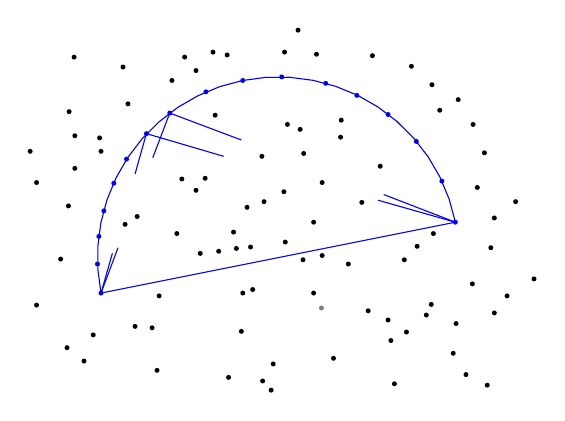 \begin{tikzpicture}[node distance=0.1cm,>=latex,scale=0.9, dot/.style={circle,inner sep=1pt,fill,label={#1}, name=#1},
extended line/.style={shorten >=-#1,shorten <=-#1},
extended line/.default=1cm]  

\draw [color=blue] (2,2)-- (7,3);
\draw [shift={(4.5,2.5)},color=blue]  plot[domain=0.2:3.34,variable=\t]({1*2.55*cos(\t r)+0*2.55*sin(\t r)},{0*2.55*cos(\t r)+1*2.55*sin(\t r)});
\draw [color=blue] (2.64,4.25)-- (2.48,3.68);
\draw [color=blue] (2.16,2.56)-- (2,2);
\draw [color=blue] (2.24,2.64)-- (2,2);
\draw [color=blue] (2.73,3.91)-- (2.97,4.54);
\draw [color=blue] (2.64,4.25)-- (3.73,3.93);
\draw [color=blue] (5.91,3.31)-- (7,3);
\draw [color=blue] (2.97,4.54)-- (3.98,4.16);
\draw [color=blue] (5.99,3.39)-- (7,3);

\fill [color=blue] (2,2) circle (1pt);
\fill [color=blue] (7,3) circle (1pt);
\fill [color=blue] (2.97,4.54) circle (1pt);
\fill [color=blue] (4,5) circle (1pt);
\fill [color=blue] (5.17,4.96) circle (1pt);
\fill [color=blue] (3.48,4.84) circle (1pt);
\fill [color=blue] (2.64,4.25) circle (1pt);
\fill [color=blue] (4.55,5.05) circle (1pt);
\fill [color=blue] (2.36,3.89) circle (1pt);
\fill [color=blue] (2.18,3.55) circle (1pt);
\fill [color=blue] (2.04,3.16) circle (1pt);
\fill [color=blue] (1.97,2.8) circle (1pt);
\fill [color=blue] (5.61,4.79) circle (1pt);
\fill [color=blue] (6.05,4.52) circle (1pt);
\fill [color=blue] (6.45,4.14) circle (1pt);
\fill [color=blue] (6.81,3.58) circle (1pt);
\fill [color=blue] (1.95,2.41) circle (1pt);
\fill [color=gray] (5.11,1.79) circle (1pt);
\fill [] (3.98,1.46) circle (1pt);
\fill [] (2.72,1.51) circle (1pt);
\fill [] (1.52,1.23) circle (1pt);
\fill [] (3.8,0.81) circle (1pt);
\fill [] (5.28,1.08) circle (1pt);
\fill [] (6.31,1.45) circle (1pt);
\fill [] (5.77,1.75) circle (1pt);
\fill [] (6.09,1.33) circle (1pt);
\fill [] (6.05,1.62) circle (1pt);
\fill [] (6.66,1.84) circle (1pt);
\fill [] (7.01,1.57) circle (1pt);
\fill [] (7.15,0.85) circle (1pt);
\fill [] (4.4,0.63) circle (1pt);
\fill [] (4.43,1) circle (1pt);
\fill [] (4.28,0.76) circle (1pt);
\fill [] (4.06,3.21) circle (1pt);
\fill [] (1,4) circle (1pt);
\fill [] (1.63,4.22) circle (1pt);
\fill [] (1.63,3.76) circle (1pt);
\fill [] (1.54,3.23) circle (1pt);
\fill [] (2,4) circle (1pt);
\fill [] (1.98,4.19) circle (1pt);
\fill [] (2.38,4.67) circle (1pt);
\fill [] (4.63,4.38) circle (1pt);
\fill [] (4.86,3.97) circle (1pt);
\fill [] (5.38,4.2) circle (1pt);
\fill [] (5.39,4.44) circle (1pt);
\fill [] (4.81,4.31) circle (1pt);
\fill [] (4.27,3.93) circle (1pt);
\fill [] (3.47,3.62) circle (1pt);
\fill [] (3.14,3.61) circle (1pt);
\fill [] (3.34,3.45) circle (1pt);
\fill [] (3.07,2.84) circle (1pt);
\fill [] (3.87,2.86) circle (1pt);
\fill [] (5,3) circle (1pt);
\fill [] (5.68,3.28) circle (1pt);
\fill [] (7.41,3.98) circle (1pt);
\fill [] (7.25,4.38) circle (1pt);
\fill [] (7.04,4.73) circle (1pt);
\fill [] (6.38,5.2) circle (1pt);
\fill [] (5.04,5.37) circle (1pt);
\fill [] (3.58,5.4) circle (1pt);
\fill [] (2.31,5.19) circle (1pt);
\fill [] (7.24,2.13) circle (1pt);
\fill [] (7.5,2.64) circle (1pt);
\fill [] (7.55,3.06) circle (1pt);
\fill [] (7.31,3.49) circle (1pt);
\fill [] (5,2) circle (1pt);
\fill [] (4.14,2.05) circle (1pt);
\fill [] (4,2) circle (1pt);
\fill [] (2.82,1.96) circle (1pt);
\fill [] (2.79,0.91) circle (1pt);
\fill [] (2.48,1.53) circle (1pt);
\fill [] (6.28,2.47) circle (1pt);
\fill [] (6.69,2.84) circle (1pt);
\fill [] (6.46,2.66) circle (1pt);
\fill [] (6.59,1.69) circle (1pt);
\fill [] (6.97,1.15) circle (1pt);
\fill [] (7.55,1.72) circle (1pt);
\fill [] (7.73,1.96) circle (1pt);
\fill [] (8.11,2.2) circle (1pt);
\fill [] (7.85,3.29) circle (1pt);
\fill [] (6.67,4.94) circle (1pt);
\fill [] (6.78,4.58) circle (1pt);
\fill [] (5.83,5.35) circle (1pt);
\fill [] (4.59,5.4) circle (1pt);
\fill [] (3.78,5.36) circle (1pt);
\fill [] (3.34,5.14) circle (1pt);
\fill [] (1.43,2.48) circle (1pt);
\fill [] (1.09,3.56) circle (1pt);
\fill [] (1.09,1.83) circle (1pt);
\fill [] (6.14,0.72) circle (1pt);
\fill [] (7.45,0.7) circle (1pt);
\fill [] (5.49,2.41) circle (1pt);
\fill [] (5.12,2.53) circle (1pt);
\fill [] (4.85,2.47) circle (1pt);
\fill [] (4.6,2.72) circle (1pt);
\fill [] (4.11,2.65) circle (1pt);
\fill [] (3.91,2.63) circle (1pt);
\fill [] (3.66,2.59) circle (1pt);
\fill [] (3.4,2.56) circle (1pt);
\fill [] (4.3,3.29) circle (1pt);
\fill [] (4.58,3.43) circle (1pt);
\fill [] (5.12,3.56) circle (1pt);
\fill [] (5.94,3.79) circle (1pt);
\fill [] (1.76,1.04) circle (1pt);
\fill [] (1.89,1.41) circle (1pt);
\fill [] (2.51,3.08) circle (1pt);
\fill [] (2.34,2.97) circle (1pt);
\fill [] (3.61,4.51) circle (1pt);
\fill [] (3,5) circle (1pt);
\fill [] (4.78,5.71) circle (1pt);
\fill [] (1.62,5.33) circle (1pt);
\fill [] (1.55,4.56) circle (1pt);
\fill [] (3.18,5.33) circle (1pt);
\end{tikzpicture}